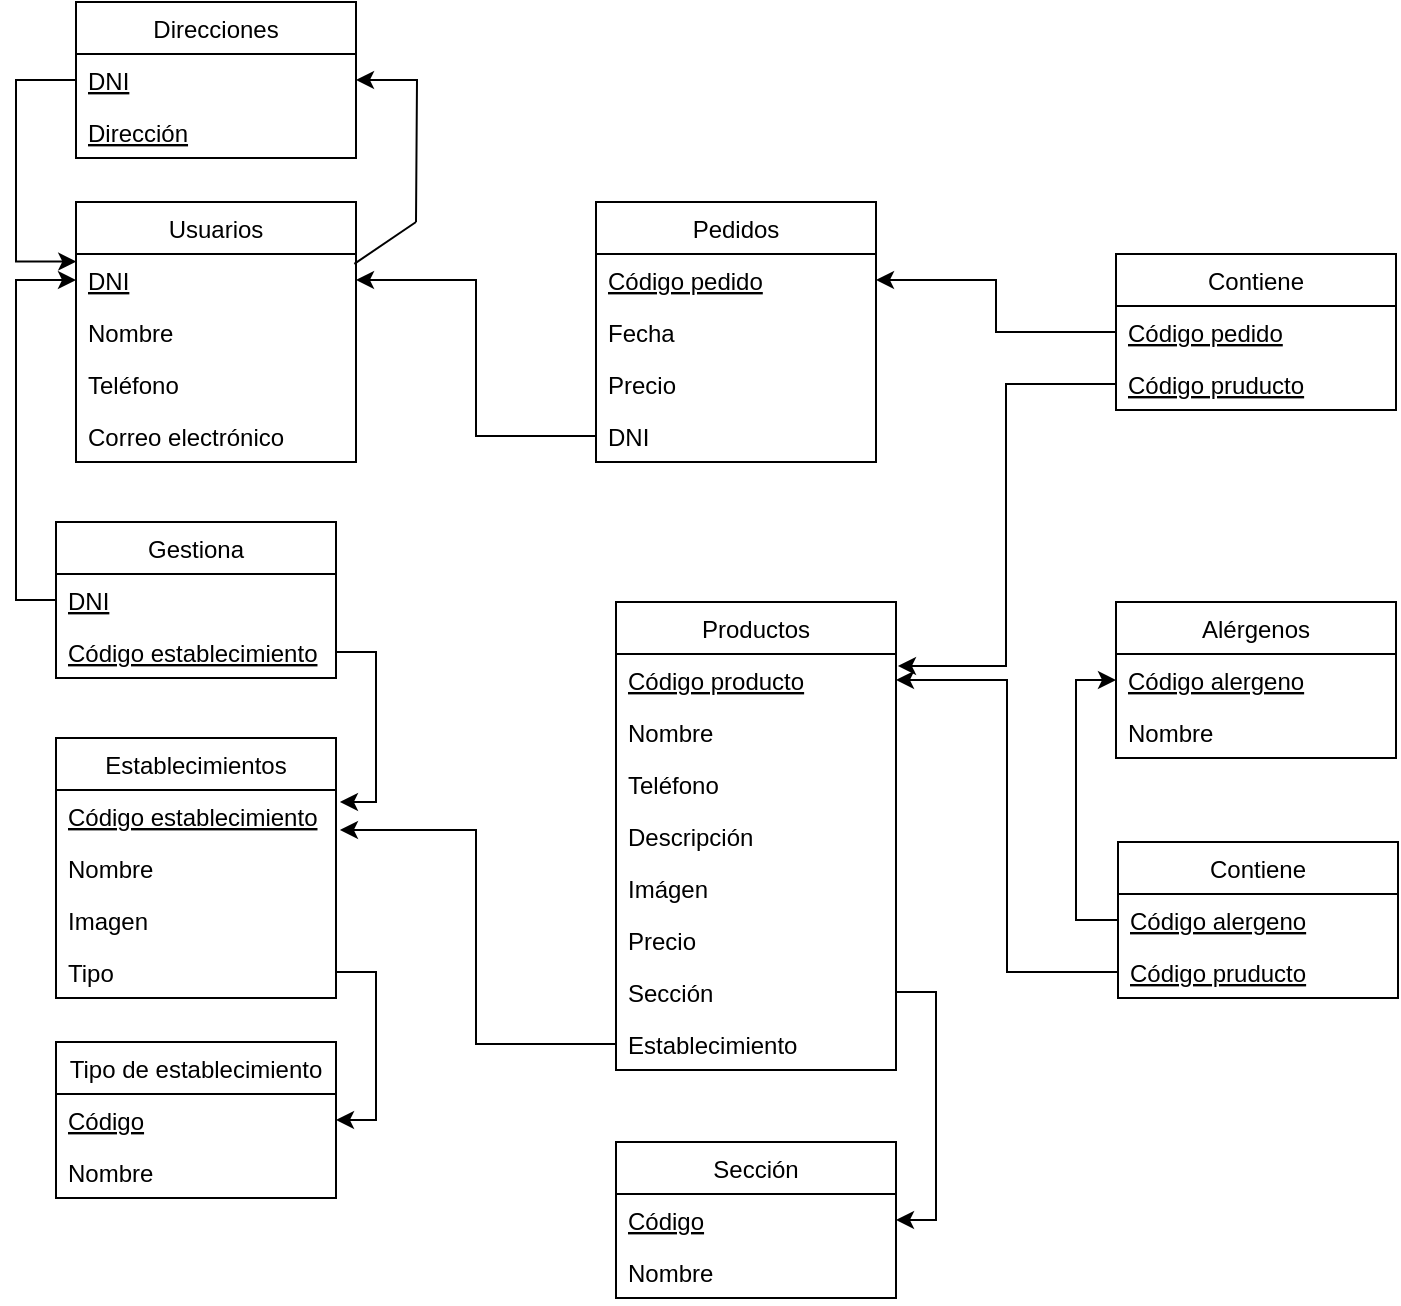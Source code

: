 <mxfile version="17.1.5" type="github">
  <diagram id="C5RBs43oDa-KdzZeNtuy" name="Page-1">
    <mxGraphModel dx="1054" dy="812" grid="1" gridSize="10" guides="1" tooltips="1" connect="1" arrows="1" fold="1" page="1" pageScale="1" pageWidth="827" pageHeight="1169" math="0" shadow="0">
      <root>
        <mxCell id="WIyWlLk6GJQsqaUBKTNV-0" />
        <mxCell id="WIyWlLk6GJQsqaUBKTNV-1" parent="WIyWlLk6GJQsqaUBKTNV-0" />
        <mxCell id="ODRknU8QlX460C330U3c-18" value="Usuarios" style="swimlane;fontStyle=0;childLayout=stackLayout;horizontal=1;startSize=26;fillColor=none;horizontalStack=0;resizeParent=1;resizeParentMax=0;resizeLast=0;collapsible=1;marginBottom=0;" vertex="1" parent="WIyWlLk6GJQsqaUBKTNV-1">
          <mxGeometry x="50" y="110" width="140" height="130" as="geometry" />
        </mxCell>
        <mxCell id="ODRknU8QlX460C330U3c-12" value="DNI" style="text;strokeColor=none;fillColor=none;align=left;verticalAlign=top;spacingLeft=4;spacingRight=4;overflow=hidden;rotatable=0;points=[[0,0.5],[1,0.5]];portConstraint=eastwest;fontStyle=4" vertex="1" parent="ODRknU8QlX460C330U3c-18">
          <mxGeometry y="26" width="140" height="26" as="geometry" />
        </mxCell>
        <mxCell id="ODRknU8QlX460C330U3c-25" value="Nombre" style="text;strokeColor=none;fillColor=none;align=left;verticalAlign=top;spacingLeft=4;spacingRight=4;overflow=hidden;rotatable=0;points=[[0,0.5],[1,0.5]];portConstraint=eastwest;" vertex="1" parent="ODRknU8QlX460C330U3c-18">
          <mxGeometry y="52" width="140" height="26" as="geometry" />
        </mxCell>
        <mxCell id="ODRknU8QlX460C330U3c-24" value="Teléfono" style="text;strokeColor=none;fillColor=none;align=left;verticalAlign=top;spacingLeft=4;spacingRight=4;overflow=hidden;rotatable=0;points=[[0,0.5],[1,0.5]];portConstraint=eastwest;" vertex="1" parent="ODRknU8QlX460C330U3c-18">
          <mxGeometry y="78" width="140" height="26" as="geometry" />
        </mxCell>
        <mxCell id="ODRknU8QlX460C330U3c-23" value="Correo electrónico" style="text;strokeColor=none;fillColor=none;align=left;verticalAlign=top;spacingLeft=4;spacingRight=4;overflow=hidden;rotatable=0;points=[[0,0.5],[1,0.5]];portConstraint=eastwest;" vertex="1" parent="ODRknU8QlX460C330U3c-18">
          <mxGeometry y="104" width="140" height="26" as="geometry" />
        </mxCell>
        <mxCell id="ODRknU8QlX460C330U3c-26" value="Pedidos" style="swimlane;fontStyle=0;childLayout=stackLayout;horizontal=1;startSize=26;fillColor=none;horizontalStack=0;resizeParent=1;resizeParentMax=0;resizeLast=0;collapsible=1;marginBottom=0;" vertex="1" parent="WIyWlLk6GJQsqaUBKTNV-1">
          <mxGeometry x="310" y="110" width="140" height="130" as="geometry" />
        </mxCell>
        <mxCell id="ODRknU8QlX460C330U3c-27" value="Código pedido" style="text;strokeColor=none;fillColor=none;align=left;verticalAlign=top;spacingLeft=4;spacingRight=4;overflow=hidden;rotatable=0;points=[[0,0.5],[1,0.5]];portConstraint=eastwest;fontStyle=4" vertex="1" parent="ODRknU8QlX460C330U3c-26">
          <mxGeometry y="26" width="140" height="26" as="geometry" />
        </mxCell>
        <mxCell id="ODRknU8QlX460C330U3c-28" value="Fecha" style="text;strokeColor=none;fillColor=none;align=left;verticalAlign=top;spacingLeft=4;spacingRight=4;overflow=hidden;rotatable=0;points=[[0,0.5],[1,0.5]];portConstraint=eastwest;" vertex="1" parent="ODRknU8QlX460C330U3c-26">
          <mxGeometry y="52" width="140" height="26" as="geometry" />
        </mxCell>
        <mxCell id="ODRknU8QlX460C330U3c-29" value="Precio" style="text;strokeColor=none;fillColor=none;align=left;verticalAlign=top;spacingLeft=4;spacingRight=4;overflow=hidden;rotatable=0;points=[[0,0.5],[1,0.5]];portConstraint=eastwest;" vertex="1" parent="ODRknU8QlX460C330U3c-26">
          <mxGeometry y="78" width="140" height="26" as="geometry" />
        </mxCell>
        <mxCell id="ODRknU8QlX460C330U3c-30" value="DNI " style="text;strokeColor=none;fillColor=none;align=left;verticalAlign=top;spacingLeft=4;spacingRight=4;overflow=hidden;rotatable=0;points=[[0,0.5],[1,0.5]];portConstraint=eastwest;" vertex="1" parent="ODRknU8QlX460C330U3c-26">
          <mxGeometry y="104" width="140" height="26" as="geometry" />
        </mxCell>
        <mxCell id="ODRknU8QlX460C330U3c-31" style="edgeStyle=orthogonalEdgeStyle;rounded=0;orthogonalLoop=1;jettySize=auto;html=1;exitX=0;exitY=0.5;exitDx=0;exitDy=0;entryX=1;entryY=0.5;entryDx=0;entryDy=0;" edge="1" parent="WIyWlLk6GJQsqaUBKTNV-1" source="ODRknU8QlX460C330U3c-30" target="ODRknU8QlX460C330U3c-12">
          <mxGeometry relative="1" as="geometry">
            <mxPoint x="250" y="150" as="targetPoint" />
          </mxGeometry>
        </mxCell>
        <mxCell id="ODRknU8QlX460C330U3c-32" value="Establecimientos" style="swimlane;fontStyle=0;childLayout=stackLayout;horizontal=1;startSize=26;fillColor=none;horizontalStack=0;resizeParent=1;resizeParentMax=0;resizeLast=0;collapsible=1;marginBottom=0;" vertex="1" parent="WIyWlLk6GJQsqaUBKTNV-1">
          <mxGeometry x="40" y="378" width="140" height="130" as="geometry" />
        </mxCell>
        <mxCell id="ODRknU8QlX460C330U3c-33" value="Código establecimiento" style="text;strokeColor=none;fillColor=none;align=left;verticalAlign=top;spacingLeft=4;spacingRight=4;overflow=hidden;rotatable=0;points=[[0,0.5],[1,0.5]];portConstraint=eastwest;fontStyle=4" vertex="1" parent="ODRknU8QlX460C330U3c-32">
          <mxGeometry y="26" width="140" height="26" as="geometry" />
        </mxCell>
        <mxCell id="ODRknU8QlX460C330U3c-34" value="Nombre" style="text;strokeColor=none;fillColor=none;align=left;verticalAlign=top;spacingLeft=4;spacingRight=4;overflow=hidden;rotatable=0;points=[[0,0.5],[1,0.5]];portConstraint=eastwest;" vertex="1" parent="ODRknU8QlX460C330U3c-32">
          <mxGeometry y="52" width="140" height="26" as="geometry" />
        </mxCell>
        <mxCell id="ODRknU8QlX460C330U3c-35" value="Imagen" style="text;strokeColor=none;fillColor=none;align=left;verticalAlign=top;spacingLeft=4;spacingRight=4;overflow=hidden;rotatable=0;points=[[0,0.5],[1,0.5]];portConstraint=eastwest;" vertex="1" parent="ODRknU8QlX460C330U3c-32">
          <mxGeometry y="78" width="140" height="26" as="geometry" />
        </mxCell>
        <mxCell id="ODRknU8QlX460C330U3c-36" value="Tipo" style="text;strokeColor=none;fillColor=none;align=left;verticalAlign=top;spacingLeft=4;spacingRight=4;overflow=hidden;rotatable=0;points=[[0,0.5],[1,0.5]];portConstraint=eastwest;" vertex="1" parent="ODRknU8QlX460C330U3c-32">
          <mxGeometry y="104" width="140" height="26" as="geometry" />
        </mxCell>
        <mxCell id="ODRknU8QlX460C330U3c-37" value="Tipo de establecimiento" style="swimlane;fontStyle=0;childLayout=stackLayout;horizontal=1;startSize=26;fillColor=none;horizontalStack=0;resizeParent=1;resizeParentMax=0;resizeLast=0;collapsible=1;marginBottom=0;" vertex="1" parent="WIyWlLk6GJQsqaUBKTNV-1">
          <mxGeometry x="40" y="530" width="140" height="78" as="geometry" />
        </mxCell>
        <mxCell id="ODRknU8QlX460C330U3c-38" value="Código" style="text;strokeColor=none;fillColor=none;align=left;verticalAlign=top;spacingLeft=4;spacingRight=4;overflow=hidden;rotatable=0;points=[[0,0.5],[1,0.5]];portConstraint=eastwest;fontStyle=4" vertex="1" parent="ODRknU8QlX460C330U3c-37">
          <mxGeometry y="26" width="140" height="26" as="geometry" />
        </mxCell>
        <mxCell id="ODRknU8QlX460C330U3c-39" value="Nombre" style="text;strokeColor=none;fillColor=none;align=left;verticalAlign=top;spacingLeft=4;spacingRight=4;overflow=hidden;rotatable=0;points=[[0,0.5],[1,0.5]];portConstraint=eastwest;" vertex="1" parent="ODRknU8QlX460C330U3c-37">
          <mxGeometry y="52" width="140" height="26" as="geometry" />
        </mxCell>
        <mxCell id="ODRknU8QlX460C330U3c-42" style="edgeStyle=orthogonalEdgeStyle;rounded=0;orthogonalLoop=1;jettySize=auto;html=1;exitX=1;exitY=0.5;exitDx=0;exitDy=0;entryX=1;entryY=0.5;entryDx=0;entryDy=0;" edge="1" parent="WIyWlLk6GJQsqaUBKTNV-1" source="ODRknU8QlX460C330U3c-36" target="ODRknU8QlX460C330U3c-38">
          <mxGeometry relative="1" as="geometry" />
        </mxCell>
        <mxCell id="ODRknU8QlX460C330U3c-43" value="Productos" style="swimlane;fontStyle=0;childLayout=stackLayout;horizontal=1;startSize=26;fillColor=none;horizontalStack=0;resizeParent=1;resizeParentMax=0;resizeLast=0;collapsible=1;marginBottom=0;" vertex="1" parent="WIyWlLk6GJQsqaUBKTNV-1">
          <mxGeometry x="320" y="310" width="140" height="234" as="geometry" />
        </mxCell>
        <mxCell id="ODRknU8QlX460C330U3c-44" value="Código producto" style="text;strokeColor=none;fillColor=none;align=left;verticalAlign=top;spacingLeft=4;spacingRight=4;overflow=hidden;rotatable=0;points=[[0,0.5],[1,0.5]];portConstraint=eastwest;fontStyle=4" vertex="1" parent="ODRknU8QlX460C330U3c-43">
          <mxGeometry y="26" width="140" height="26" as="geometry" />
        </mxCell>
        <mxCell id="ODRknU8QlX460C330U3c-45" value="Nombre" style="text;strokeColor=none;fillColor=none;align=left;verticalAlign=top;spacingLeft=4;spacingRight=4;overflow=hidden;rotatable=0;points=[[0,0.5],[1,0.5]];portConstraint=eastwest;" vertex="1" parent="ODRknU8QlX460C330U3c-43">
          <mxGeometry y="52" width="140" height="26" as="geometry" />
        </mxCell>
        <mxCell id="ODRknU8QlX460C330U3c-46" value="Teléfono" style="text;strokeColor=none;fillColor=none;align=left;verticalAlign=top;spacingLeft=4;spacingRight=4;overflow=hidden;rotatable=0;points=[[0,0.5],[1,0.5]];portConstraint=eastwest;" vertex="1" parent="ODRknU8QlX460C330U3c-43">
          <mxGeometry y="78" width="140" height="26" as="geometry" />
        </mxCell>
        <mxCell id="ODRknU8QlX460C330U3c-47" value="Descripción" style="text;strokeColor=none;fillColor=none;align=left;verticalAlign=top;spacingLeft=4;spacingRight=4;overflow=hidden;rotatable=0;points=[[0,0.5],[1,0.5]];portConstraint=eastwest;" vertex="1" parent="ODRknU8QlX460C330U3c-43">
          <mxGeometry y="104" width="140" height="26" as="geometry" />
        </mxCell>
        <mxCell id="ODRknU8QlX460C330U3c-41" value="Imágen" style="text;strokeColor=none;fillColor=none;align=left;verticalAlign=top;spacingLeft=4;spacingRight=4;overflow=hidden;rotatable=0;points=[[0,0.5],[1,0.5]];portConstraint=eastwest;" vertex="1" parent="ODRknU8QlX460C330U3c-43">
          <mxGeometry y="130" width="140" height="26" as="geometry" />
        </mxCell>
        <mxCell id="ODRknU8QlX460C330U3c-40" value="Precio" style="text;strokeColor=none;fillColor=none;align=left;verticalAlign=top;spacingLeft=4;spacingRight=4;overflow=hidden;rotatable=0;points=[[0,0.5],[1,0.5]];portConstraint=eastwest;" vertex="1" parent="ODRknU8QlX460C330U3c-43">
          <mxGeometry y="156" width="140" height="26" as="geometry" />
        </mxCell>
        <mxCell id="ODRknU8QlX460C330U3c-52" value="Sección" style="text;strokeColor=none;fillColor=none;align=left;verticalAlign=top;spacingLeft=4;spacingRight=4;overflow=hidden;rotatable=0;points=[[0,0.5],[1,0.5]];portConstraint=eastwest;" vertex="1" parent="ODRknU8QlX460C330U3c-43">
          <mxGeometry y="182" width="140" height="26" as="geometry" />
        </mxCell>
        <mxCell id="ODRknU8QlX460C330U3c-51" value="Establecimiento" style="text;strokeColor=none;fillColor=none;align=left;verticalAlign=top;spacingLeft=4;spacingRight=4;overflow=hidden;rotatable=0;points=[[0,0.5],[1,0.5]];portConstraint=eastwest;" vertex="1" parent="ODRknU8QlX460C330U3c-43">
          <mxGeometry y="208" width="140" height="26" as="geometry" />
        </mxCell>
        <mxCell id="ODRknU8QlX460C330U3c-53" value="Sección" style="swimlane;fontStyle=0;childLayout=stackLayout;horizontal=1;startSize=26;fillColor=none;horizontalStack=0;resizeParent=1;resizeParentMax=0;resizeLast=0;collapsible=1;marginBottom=0;" vertex="1" parent="WIyWlLk6GJQsqaUBKTNV-1">
          <mxGeometry x="320" y="580" width="140" height="78" as="geometry" />
        </mxCell>
        <mxCell id="ODRknU8QlX460C330U3c-54" value="Código" style="text;strokeColor=none;fillColor=none;align=left;verticalAlign=top;spacingLeft=4;spacingRight=4;overflow=hidden;rotatable=0;points=[[0,0.5],[1,0.5]];portConstraint=eastwest;fontStyle=4" vertex="1" parent="ODRknU8QlX460C330U3c-53">
          <mxGeometry y="26" width="140" height="26" as="geometry" />
        </mxCell>
        <mxCell id="ODRknU8QlX460C330U3c-55" value="Nombre" style="text;strokeColor=none;fillColor=none;align=left;verticalAlign=top;spacingLeft=4;spacingRight=4;overflow=hidden;rotatable=0;points=[[0,0.5],[1,0.5]];portConstraint=eastwest;" vertex="1" parent="ODRknU8QlX460C330U3c-53">
          <mxGeometry y="52" width="140" height="26" as="geometry" />
        </mxCell>
        <mxCell id="ODRknU8QlX460C330U3c-57" style="edgeStyle=orthogonalEdgeStyle;rounded=0;orthogonalLoop=1;jettySize=auto;html=1;exitX=1;exitY=0.5;exitDx=0;exitDy=0;entryX=1;entryY=0.5;entryDx=0;entryDy=0;" edge="1" parent="WIyWlLk6GJQsqaUBKTNV-1" source="ODRknU8QlX460C330U3c-52" target="ODRknU8QlX460C330U3c-54">
          <mxGeometry relative="1" as="geometry" />
        </mxCell>
        <mxCell id="ODRknU8QlX460C330U3c-58" style="edgeStyle=orthogonalEdgeStyle;rounded=0;orthogonalLoop=1;jettySize=auto;html=1;exitX=0;exitY=0.5;exitDx=0;exitDy=0;entryX=1.014;entryY=0.769;entryDx=0;entryDy=0;entryPerimeter=0;" edge="1" parent="WIyWlLk6GJQsqaUBKTNV-1" source="ODRknU8QlX460C330U3c-51" target="ODRknU8QlX460C330U3c-33">
          <mxGeometry relative="1" as="geometry">
            <mxPoint x="220" y="420" as="targetPoint" />
          </mxGeometry>
        </mxCell>
        <mxCell id="ODRknU8QlX460C330U3c-59" value="Alérgenos" style="swimlane;fontStyle=0;childLayout=stackLayout;horizontal=1;startSize=26;fillColor=none;horizontalStack=0;resizeParent=1;resizeParentMax=0;resizeLast=0;collapsible=1;marginBottom=0;" vertex="1" parent="WIyWlLk6GJQsqaUBKTNV-1">
          <mxGeometry x="570" y="310" width="140" height="78" as="geometry" />
        </mxCell>
        <mxCell id="ODRknU8QlX460C330U3c-60" value="Código alergeno" style="text;strokeColor=none;fillColor=none;align=left;verticalAlign=top;spacingLeft=4;spacingRight=4;overflow=hidden;rotatable=0;points=[[0,0.5],[1,0.5]];portConstraint=eastwest;fontStyle=4" vertex="1" parent="ODRknU8QlX460C330U3c-59">
          <mxGeometry y="26" width="140" height="26" as="geometry" />
        </mxCell>
        <mxCell id="ODRknU8QlX460C330U3c-61" value="Nombre" style="text;strokeColor=none;fillColor=none;align=left;verticalAlign=top;spacingLeft=4;spacingRight=4;overflow=hidden;rotatable=0;points=[[0,0.5],[1,0.5]];portConstraint=eastwest;" vertex="1" parent="ODRknU8QlX460C330U3c-59">
          <mxGeometry y="52" width="140" height="26" as="geometry" />
        </mxCell>
        <mxCell id="ODRknU8QlX460C330U3c-62" value="Contiene" style="swimlane;fontStyle=0;childLayout=stackLayout;horizontal=1;startSize=26;fillColor=none;horizontalStack=0;resizeParent=1;resizeParentMax=0;resizeLast=0;collapsible=1;marginBottom=0;" vertex="1" parent="WIyWlLk6GJQsqaUBKTNV-1">
          <mxGeometry x="571" y="430" width="140" height="78" as="geometry" />
        </mxCell>
        <mxCell id="ODRknU8QlX460C330U3c-63" value="Código alergeno" style="text;strokeColor=none;fillColor=none;align=left;verticalAlign=top;spacingLeft=4;spacingRight=4;overflow=hidden;rotatable=0;points=[[0,0.5],[1,0.5]];portConstraint=eastwest;fontStyle=4" vertex="1" parent="ODRknU8QlX460C330U3c-62">
          <mxGeometry y="26" width="140" height="26" as="geometry" />
        </mxCell>
        <mxCell id="ODRknU8QlX460C330U3c-64" value="Código pruducto" style="text;strokeColor=none;fillColor=none;align=left;verticalAlign=top;spacingLeft=4;spacingRight=4;overflow=hidden;rotatable=0;points=[[0,0.5],[1,0.5]];portConstraint=eastwest;fontStyle=4" vertex="1" parent="ODRknU8QlX460C330U3c-62">
          <mxGeometry y="52" width="140" height="26" as="geometry" />
        </mxCell>
        <mxCell id="ODRknU8QlX460C330U3c-65" style="edgeStyle=orthogonalEdgeStyle;rounded=0;orthogonalLoop=1;jettySize=auto;html=1;exitX=0;exitY=0.5;exitDx=0;exitDy=0;entryX=0;entryY=0.5;entryDx=0;entryDy=0;" edge="1" parent="WIyWlLk6GJQsqaUBKTNV-1" source="ODRknU8QlX460C330U3c-63" target="ODRknU8QlX460C330U3c-60">
          <mxGeometry relative="1" as="geometry" />
        </mxCell>
        <mxCell id="ODRknU8QlX460C330U3c-66" style="edgeStyle=orthogonalEdgeStyle;rounded=0;orthogonalLoop=1;jettySize=auto;html=1;exitX=0;exitY=0.5;exitDx=0;exitDy=0;" edge="1" parent="WIyWlLk6GJQsqaUBKTNV-1" source="ODRknU8QlX460C330U3c-64" target="ODRknU8QlX460C330U3c-44">
          <mxGeometry relative="1" as="geometry" />
        </mxCell>
        <mxCell id="ODRknU8QlX460C330U3c-67" value="Contiene" style="swimlane;fontStyle=0;childLayout=stackLayout;horizontal=1;startSize=26;fillColor=none;horizontalStack=0;resizeParent=1;resizeParentMax=0;resizeLast=0;collapsible=1;marginBottom=0;" vertex="1" parent="WIyWlLk6GJQsqaUBKTNV-1">
          <mxGeometry x="570" y="136" width="140" height="78" as="geometry" />
        </mxCell>
        <mxCell id="ODRknU8QlX460C330U3c-68" value="Código pedido" style="text;strokeColor=none;fillColor=none;align=left;verticalAlign=top;spacingLeft=4;spacingRight=4;overflow=hidden;rotatable=0;points=[[0,0.5],[1,0.5]];portConstraint=eastwest;fontStyle=4" vertex="1" parent="ODRknU8QlX460C330U3c-67">
          <mxGeometry y="26" width="140" height="26" as="geometry" />
        </mxCell>
        <mxCell id="ODRknU8QlX460C330U3c-69" value="Código pruducto" style="text;strokeColor=none;fillColor=none;align=left;verticalAlign=top;spacingLeft=4;spacingRight=4;overflow=hidden;rotatable=0;points=[[0,0.5],[1,0.5]];portConstraint=eastwest;fontStyle=4" vertex="1" parent="ODRknU8QlX460C330U3c-67">
          <mxGeometry y="52" width="140" height="26" as="geometry" />
        </mxCell>
        <mxCell id="ODRknU8QlX460C330U3c-70" style="edgeStyle=orthogonalEdgeStyle;rounded=0;orthogonalLoop=1;jettySize=auto;html=1;exitX=0;exitY=0.5;exitDx=0;exitDy=0;entryX=1;entryY=0.5;entryDx=0;entryDy=0;" edge="1" parent="WIyWlLk6GJQsqaUBKTNV-1" source="ODRknU8QlX460C330U3c-68" target="ODRknU8QlX460C330U3c-27">
          <mxGeometry relative="1" as="geometry" />
        </mxCell>
        <mxCell id="ODRknU8QlX460C330U3c-71" style="edgeStyle=orthogonalEdgeStyle;rounded=0;orthogonalLoop=1;jettySize=auto;html=1;exitX=0;exitY=0.5;exitDx=0;exitDy=0;entryX=1.007;entryY=0.231;entryDx=0;entryDy=0;entryPerimeter=0;" edge="1" parent="WIyWlLk6GJQsqaUBKTNV-1" source="ODRknU8QlX460C330U3c-69" target="ODRknU8QlX460C330U3c-44">
          <mxGeometry relative="1" as="geometry" />
        </mxCell>
        <mxCell id="ODRknU8QlX460C330U3c-72" value="Gestiona" style="swimlane;fontStyle=0;childLayout=stackLayout;horizontal=1;startSize=26;fillColor=none;horizontalStack=0;resizeParent=1;resizeParentMax=0;resizeLast=0;collapsible=1;marginBottom=0;" vertex="1" parent="WIyWlLk6GJQsqaUBKTNV-1">
          <mxGeometry x="40" y="270" width="140" height="78" as="geometry" />
        </mxCell>
        <mxCell id="ODRknU8QlX460C330U3c-73" value="DNI" style="text;strokeColor=none;fillColor=none;align=left;verticalAlign=top;spacingLeft=4;spacingRight=4;overflow=hidden;rotatable=0;points=[[0,0.5],[1,0.5]];portConstraint=eastwest;fontStyle=4" vertex="1" parent="ODRknU8QlX460C330U3c-72">
          <mxGeometry y="26" width="140" height="26" as="geometry" />
        </mxCell>
        <mxCell id="ODRknU8QlX460C330U3c-74" value="Código establecimiento" style="text;strokeColor=none;fillColor=none;align=left;verticalAlign=top;spacingLeft=4;spacingRight=4;overflow=hidden;rotatable=0;points=[[0,0.5],[1,0.5]];portConstraint=eastwest;fontStyle=4" vertex="1" parent="ODRknU8QlX460C330U3c-72">
          <mxGeometry y="52" width="140" height="26" as="geometry" />
        </mxCell>
        <mxCell id="ODRknU8QlX460C330U3c-75" style="edgeStyle=orthogonalEdgeStyle;rounded=0;orthogonalLoop=1;jettySize=auto;html=1;exitX=1;exitY=0.5;exitDx=0;exitDy=0;entryX=1.014;entryY=0.231;entryDx=0;entryDy=0;entryPerimeter=0;" edge="1" parent="WIyWlLk6GJQsqaUBKTNV-1" source="ODRknU8QlX460C330U3c-74" target="ODRknU8QlX460C330U3c-33">
          <mxGeometry relative="1" as="geometry">
            <mxPoint x="240" y="360" as="targetPoint" />
          </mxGeometry>
        </mxCell>
        <mxCell id="ODRknU8QlX460C330U3c-76" style="edgeStyle=orthogonalEdgeStyle;rounded=0;orthogonalLoop=1;jettySize=auto;html=1;exitX=0;exitY=0.5;exitDx=0;exitDy=0;entryX=0;entryY=0.5;entryDx=0;entryDy=0;" edge="1" parent="WIyWlLk6GJQsqaUBKTNV-1" source="ODRknU8QlX460C330U3c-73" target="ODRknU8QlX460C330U3c-12">
          <mxGeometry relative="1" as="geometry">
            <mxPoint x="20" y="140" as="targetPoint" />
          </mxGeometry>
        </mxCell>
        <mxCell id="ODRknU8QlX460C330U3c-77" value="Direcciones" style="swimlane;fontStyle=0;childLayout=stackLayout;horizontal=1;startSize=26;fillColor=none;horizontalStack=0;resizeParent=1;resizeParentMax=0;resizeLast=0;collapsible=1;marginBottom=0;" vertex="1" parent="WIyWlLk6GJQsqaUBKTNV-1">
          <mxGeometry x="50" y="10" width="140" height="78" as="geometry" />
        </mxCell>
        <mxCell id="ODRknU8QlX460C330U3c-78" value="DNI" style="text;strokeColor=none;fillColor=none;align=left;verticalAlign=top;spacingLeft=4;spacingRight=4;overflow=hidden;rotatable=0;points=[[0,0.5],[1,0.5]];portConstraint=eastwest;fontStyle=4" vertex="1" parent="ODRknU8QlX460C330U3c-77">
          <mxGeometry y="26" width="140" height="26" as="geometry" />
        </mxCell>
        <mxCell id="ODRknU8QlX460C330U3c-79" value="Dirección" style="text;strokeColor=none;fillColor=none;align=left;verticalAlign=top;spacingLeft=4;spacingRight=4;overflow=hidden;rotatable=0;points=[[0,0.5],[1,0.5]];portConstraint=eastwest;fontStyle=4" vertex="1" parent="ODRknU8QlX460C330U3c-77">
          <mxGeometry y="52" width="140" height="26" as="geometry" />
        </mxCell>
        <mxCell id="ODRknU8QlX460C330U3c-80" style="edgeStyle=orthogonalEdgeStyle;rounded=0;orthogonalLoop=1;jettySize=auto;html=1;exitX=0;exitY=0.5;exitDx=0;exitDy=0;entryX=0.001;entryY=0.145;entryDx=0;entryDy=0;entryPerimeter=0;" edge="1" parent="WIyWlLk6GJQsqaUBKTNV-1" source="ODRknU8QlX460C330U3c-78" target="ODRknU8QlX460C330U3c-12">
          <mxGeometry relative="1" as="geometry">
            <Array as="points">
              <mxPoint x="20" y="49" />
              <mxPoint x="20" y="140" />
            </Array>
          </mxGeometry>
        </mxCell>
        <mxCell id="ODRknU8QlX460C330U3c-81" style="edgeStyle=orthogonalEdgeStyle;rounded=0;orthogonalLoop=1;jettySize=auto;html=1;entryX=1;entryY=0.5;entryDx=0;entryDy=0;" edge="1" parent="WIyWlLk6GJQsqaUBKTNV-1" target="ODRknU8QlX460C330U3c-78">
          <mxGeometry relative="1" as="geometry">
            <mxPoint x="220" y="120" as="sourcePoint" />
          </mxGeometry>
        </mxCell>
        <mxCell id="ODRknU8QlX460C330U3c-84" value="" style="endArrow=none;html=1;rounded=0;curved=1;exitX=0.994;exitY=0.19;exitDx=0;exitDy=0;exitPerimeter=0;" edge="1" parent="WIyWlLk6GJQsqaUBKTNV-1" source="ODRknU8QlX460C330U3c-12">
          <mxGeometry width="50" height="50" relative="1" as="geometry">
            <mxPoint x="170" y="330" as="sourcePoint" />
            <mxPoint x="220" y="120" as="targetPoint" />
          </mxGeometry>
        </mxCell>
      </root>
    </mxGraphModel>
  </diagram>
</mxfile>
